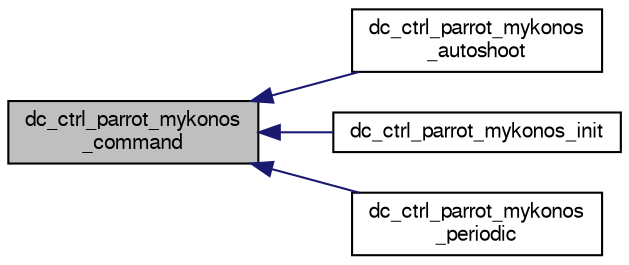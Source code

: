 digraph "dc_ctrl_parrot_mykonos_command"
{
  edge [fontname="FreeSans",fontsize="10",labelfontname="FreeSans",labelfontsize="10"];
  node [fontname="FreeSans",fontsize="10",shape=record];
  rankdir="LR";
  Node1 [label="dc_ctrl_parrot_mykonos\l_command",height=0.2,width=0.4,color="black", fillcolor="grey75", style="filled", fontcolor="black"];
  Node1 -> Node2 [dir="back",color="midnightblue",fontsize="10",style="solid",fontname="FreeSans"];
  Node2 [label="dc_ctrl_parrot_mykonos\l_autoshoot",height=0.2,width=0.4,color="black", fillcolor="white", style="filled",URL="$dc__ctrl__parrot__mykonos_8h.html#a4b0793ac6b99c52fcfd7fa9fda02cfda"];
  Node1 -> Node3 [dir="back",color="midnightblue",fontsize="10",style="solid",fontname="FreeSans"];
  Node3 [label="dc_ctrl_parrot_mykonos_init",height=0.2,width=0.4,color="black", fillcolor="white", style="filled",URL="$dc__ctrl__parrot__mykonos_8h.html#a5f12cc642fc45d8ef0382632277ce0d4"];
  Node1 -> Node4 [dir="back",color="midnightblue",fontsize="10",style="solid",fontname="FreeSans"];
  Node4 [label="dc_ctrl_parrot_mykonos\l_periodic",height=0.2,width=0.4,color="black", fillcolor="white", style="filled",URL="$dc__ctrl__parrot__mykonos_8h.html#ae52444c010f1799ff182538c5c059355"];
}
